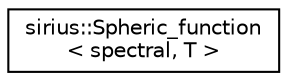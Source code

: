 digraph "Graphical Class Hierarchy"
{
 // INTERACTIVE_SVG=YES
  edge [fontname="Helvetica",fontsize="10",labelfontname="Helvetica",labelfontsize="10"];
  node [fontname="Helvetica",fontsize="10",shape=record];
  rankdir="LR";
  Node1 [label="sirius::Spheric_function\l\< spectral, T \>",height=0.2,width=0.4,color="black", fillcolor="white", style="filled",URL="$classsirius_1_1_spheric__function.html"];
}

